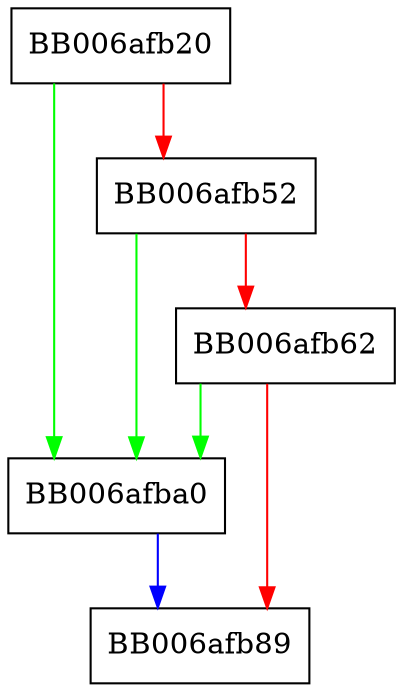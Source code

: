 digraph key_to_pubkey {
  node [shape="box"];
  graph [splines=ortho];
  BB006afb20 -> BB006afba0 [color="green"];
  BB006afb20 -> BB006afb52 [color="red"];
  BB006afb52 -> BB006afba0 [color="green"];
  BB006afb52 -> BB006afb62 [color="red"];
  BB006afb62 -> BB006afba0 [color="green"];
  BB006afb62 -> BB006afb89 [color="red"];
  BB006afba0 -> BB006afb89 [color="blue"];
}